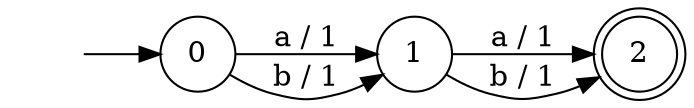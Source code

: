 digraph {
        rankdir="LR";
        node [shape=circle];
        i [style="invis"];
        i->0;
        0->1 [label="a / 1"];
        0->1 [label="b / 1"];
        1->2 [label="a / 1"];
        1->2 [label="b / 1"];
        2 [shape=doublecircle];
}
